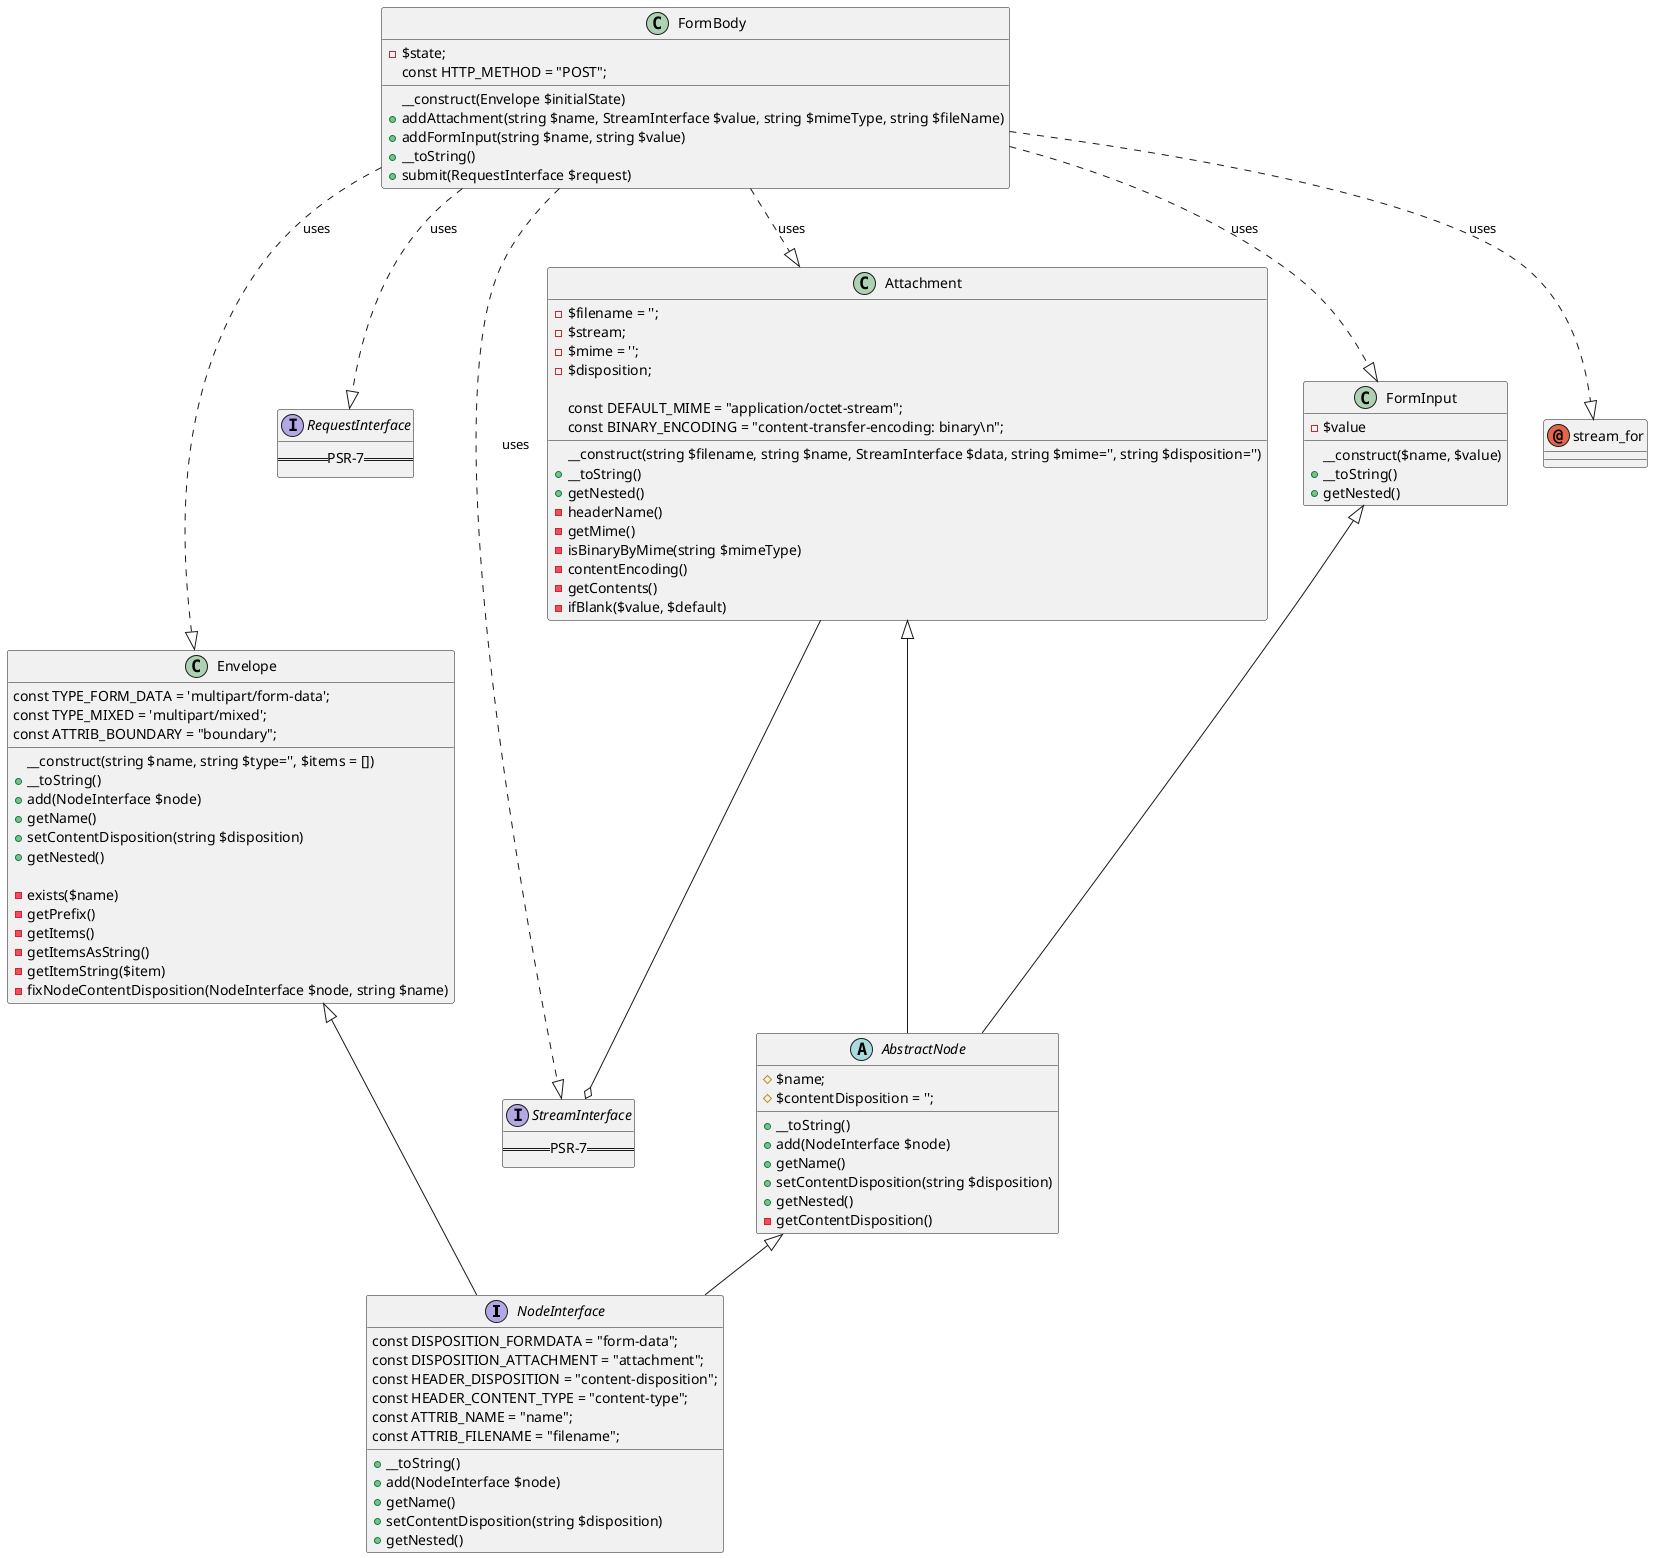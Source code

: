 @startuml
interface NodeInterface {
    const DISPOSITION_FORMDATA = "form-data";
    const DISPOSITION_ATTACHMENT = "attachment";
    const HEADER_DISPOSITION = "content-disposition";
    const HEADER_CONTENT_TYPE = "content-type";
    const ATTRIB_NAME = "name";
    const ATTRIB_FILENAME = "filename";

    +__toString()
    +add(NodeInterface $node)
    +getName()
    +setContentDisposition(string $disposition)
    +getNested()
}

interface StreamInterface {
==PSR-7==
}
interface RequestInterface {
==PSR-7==
}


abstract class AbstractNode {
    #$name;
    #$contentDisposition = '';
    +__toString()
    +add(NodeInterface $node)
    +getName()
    +setContentDisposition(string $disposition)
    +getNested()
    -getContentDisposition()
}

AbstractNode <|-- NodeInterface

class Envelope {
    const TYPE_FORM_DATA = 'multipart/form-data';
    const TYPE_MIXED = 'multipart/mixed';
    const ATTRIB_BOUNDARY = "boundary";

    __construct(string $name, string $type='', $items = [])
    +__toString()
    +add(NodeInterface $node)
    +getName()
    +setContentDisposition(string $disposition)
    +getNested()

    -exists($name)
    -getPrefix()
    -getItems()
    -getItemsAsString()
    -getItemString($item)
    -fixNodeContentDisposition(NodeInterface $node, string $name)
}
Envelope <|-- NodeInterface

class Attachment {
    -$filename = '';
    -$stream;
    -$mime = '';
    -$disposition;

    const DEFAULT_MIME = "application/octet-stream";
    const BINARY_ENCODING = "content-transfer-encoding: binary\\n";

    __construct(string $filename, string $name, StreamInterface $data, string $mime='', string $disposition='')
    +__toString()
    +getNested()
    -headerName()
    -getMime()
    -isBinaryByMime(string $mimeType)
    -contentEncoding()
    -getContents()
    -ifBlank($value, $default)
}
Attachment <|-- AbstractNode
Attachment --o StreamInterface
class FormInput {
    -$value
    __construct($name, $value)
    +__toString()
    +getNested()
}
FormInput <|-- AbstractNode

annotation stream_for

class FormBody {
    -$state;
    const HTTP_METHOD = "POST";

    __construct(Envelope $initialState)
    +addAttachment(string $name, StreamInterface $value, string $mimeType, string $fileName)
    +addFormInput(string $name, string $value)
    +__toString()
    +submit(RequestInterface $request)
}
FormBody ..|> FormInput : uses
FormBody ..|> Attachment : uses
FormBody ..|> Envelope : uses
FormBody ..|> StreamInterface : uses
FormBody ..|> RequestInterface : uses
FormBody ..|> stream_for : uses
@enduml
